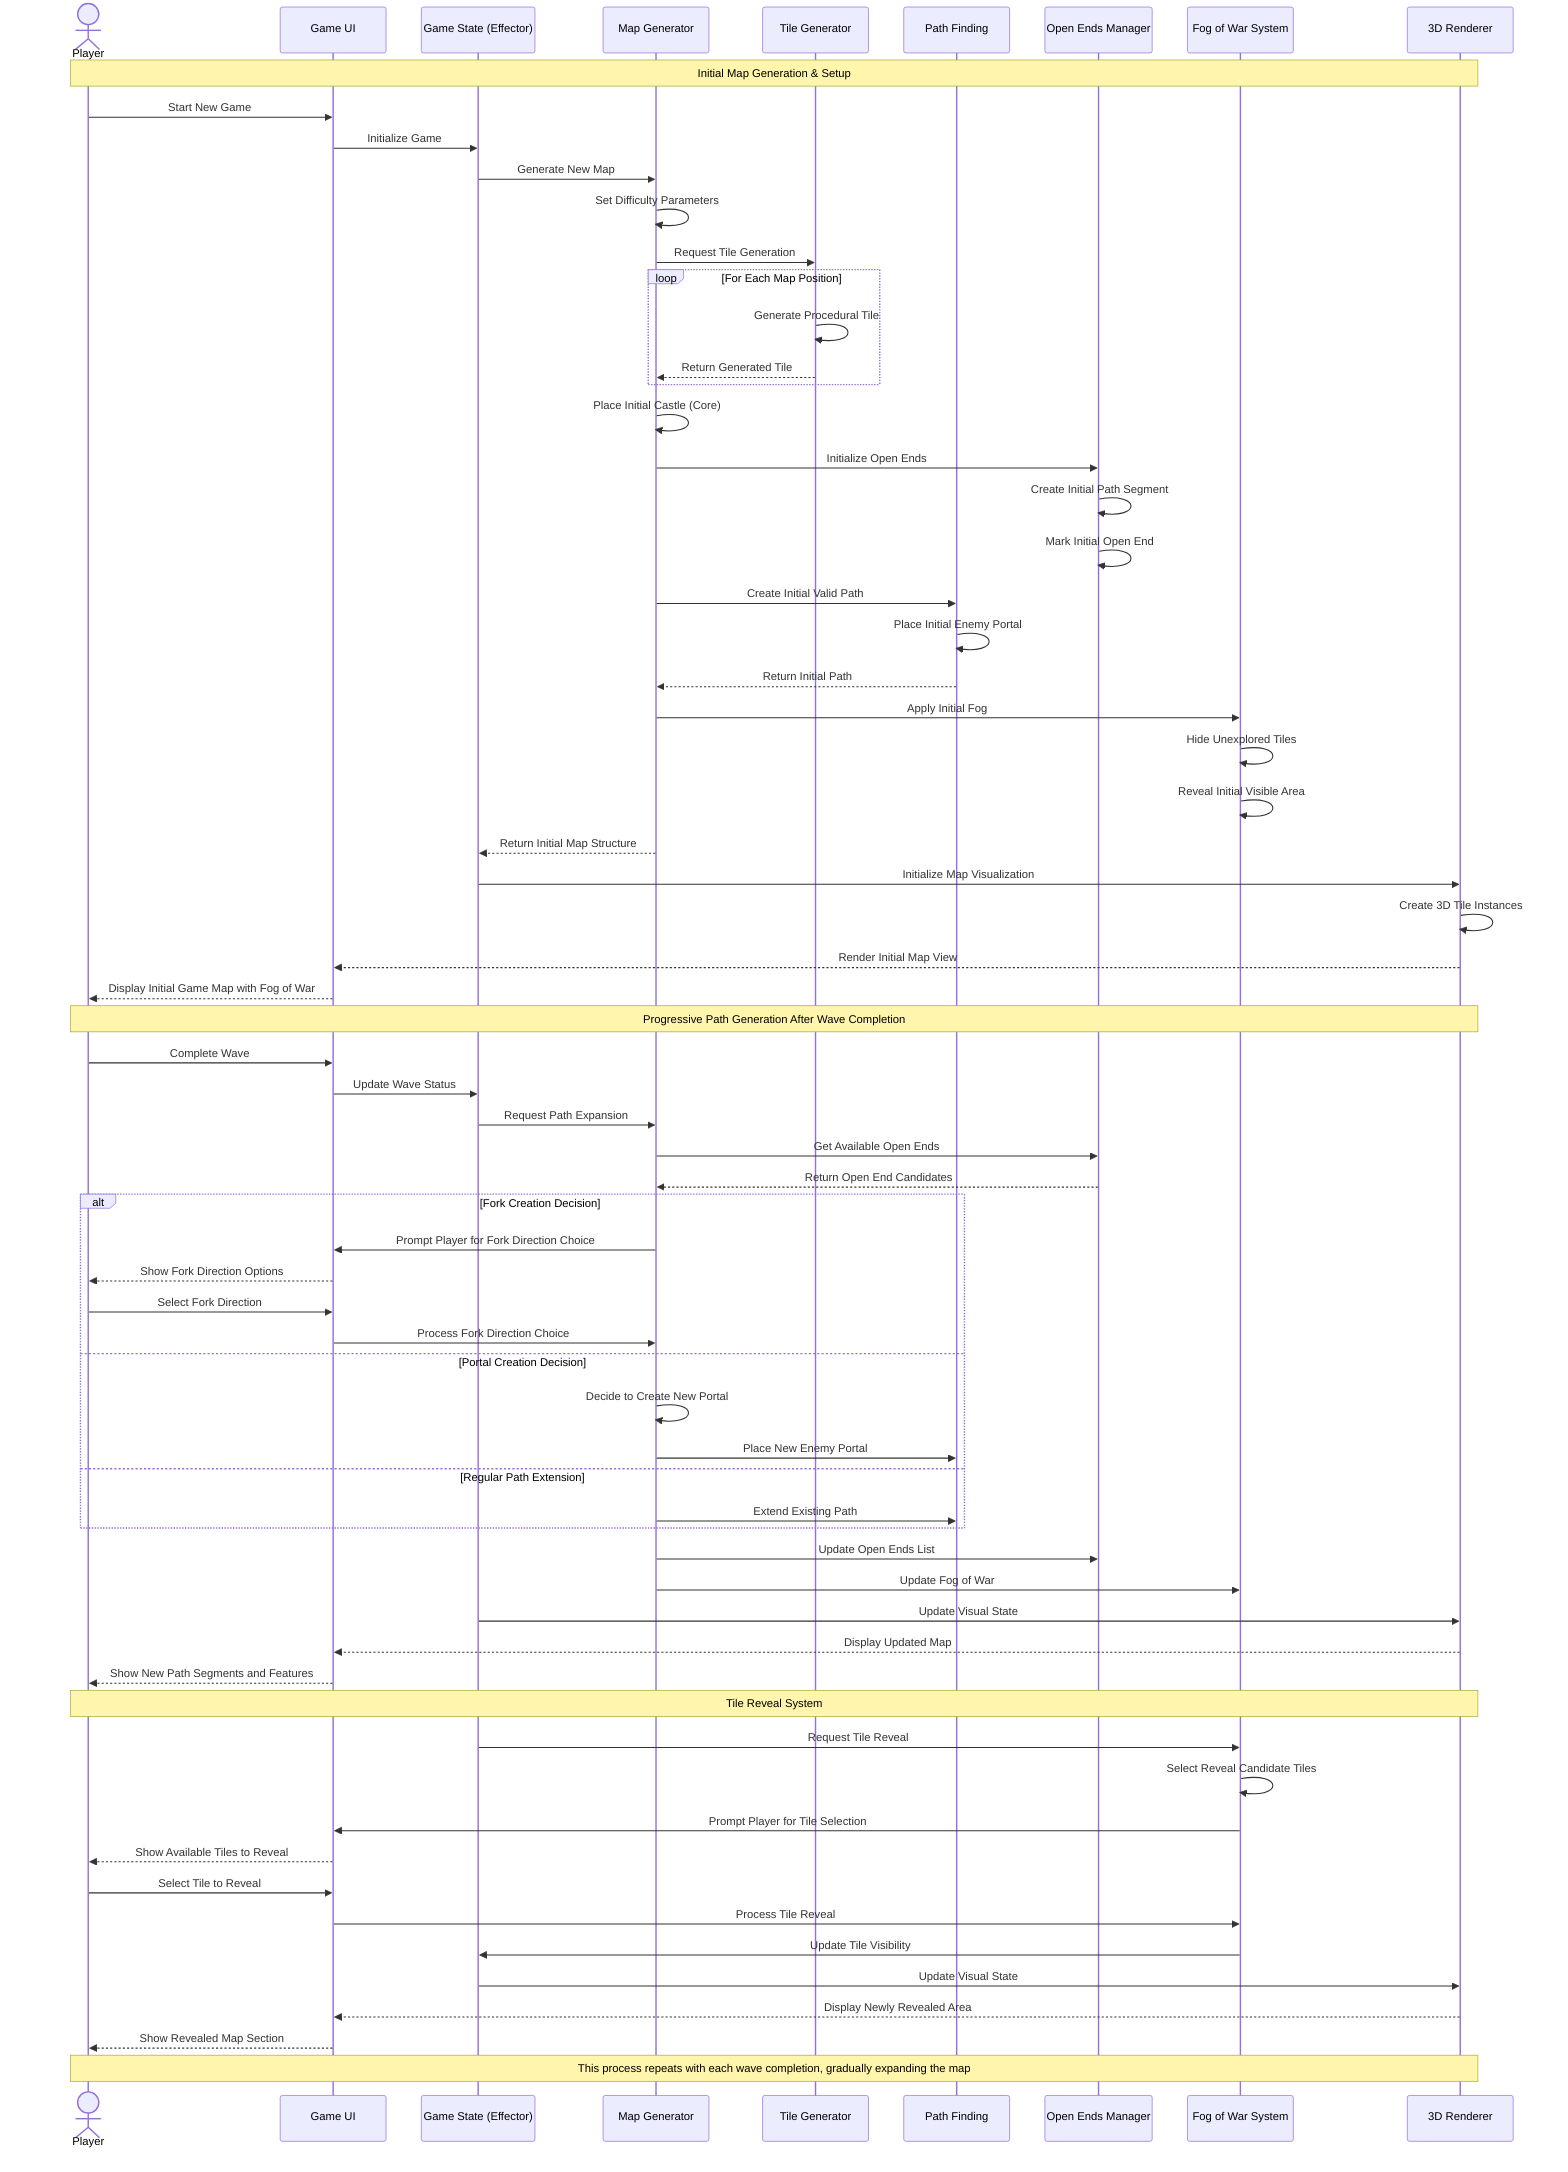 sequenceDiagram
  actor Player as Player
  participant GameUI as Game UI
  participant GameState as Game State (Effector)
  participant MapGenerator as Map Generator
  participant TileGenerator as Tile Generator
  participant PathFinder as Path Finding
  participant OpenEnds as Open Ends Manager
  participant FogOfWar as Fog of War System
  participant Renderer as 3D Renderer

  Note over Player, Renderer: Initial Map Generation & Setup
  Player ->> GameUI: Start New Game
  GameUI ->> GameState: Initialize Game
  GameState ->> MapGenerator: Generate New Map
  MapGenerator ->> MapGenerator: Set Difficulty Parameters
  MapGenerator ->> TileGenerator: Request Tile Generation
  loop For Each Map Position
    TileGenerator ->> TileGenerator: Generate Procedural Tile
    TileGenerator -->> MapGenerator: Return Generated Tile
  end
  MapGenerator ->> MapGenerator: Place Initial Castle (Core)
  MapGenerator ->> OpenEnds: Initialize Open Ends
  OpenEnds ->> OpenEnds: Create Initial Path Segment
  OpenEnds ->> OpenEnds: Mark Initial Open End
  MapGenerator ->> PathFinder: Create Initial Valid Path
  PathFinder ->> PathFinder: Place Initial Enemy Portal
  PathFinder -->> MapGenerator: Return Initial Path
  MapGenerator ->> FogOfWar: Apply Initial Fog
  FogOfWar ->> FogOfWar: Hide Unexplored Tiles
  FogOfWar ->> FogOfWar: Reveal Initial Visible Area
  MapGenerator -->> GameState: Return Initial Map Structure
  GameState ->> Renderer: Initialize Map Visualization
  Renderer ->> Renderer: Create 3D Tile Instances
  Renderer -->> GameUI: Render Initial Map View
  GameUI -->> Player: Display Initial Game Map with Fog of War
  
  Note over Player, Renderer: Progressive Path Generation After Wave Completion
  Player ->> GameUI: Complete Wave
  GameUI ->> GameState: Update Wave Status
  GameState ->> MapGenerator: Request Path Expansion
  MapGenerator ->> OpenEnds: Get Available Open Ends
  OpenEnds -->> MapGenerator: Return Open End Candidates
  alt Fork Creation Decision
    MapGenerator ->> GameUI: Prompt Player for Fork Direction Choice
    GameUI -->> Player: Show Fork Direction Options
    Player ->> GameUI: Select Fork Direction
    GameUI ->> MapGenerator: Process Fork Direction Choice
  else Portal Creation Decision
    MapGenerator ->> MapGenerator: Decide to Create New Portal
    MapGenerator ->> PathFinder: Place New Enemy Portal
  else Regular Path Extension
    MapGenerator ->> PathFinder: Extend Existing Path
  end
  MapGenerator ->> OpenEnds: Update Open Ends List
  MapGenerator ->> FogOfWar: Update Fog of War
  GameState ->> Renderer: Update Visual State
  Renderer -->> GameUI: Display Updated Map
  GameUI -->> Player: Show New Path Segments and Features
  
  Note over Player, Renderer: Tile Reveal System
  GameState ->> FogOfWar: Request Tile Reveal
  FogOfWar ->> FogOfWar: Select Reveal Candidate Tiles
  FogOfWar ->> GameUI: Prompt Player for Tile Selection
  GameUI -->> Player: Show Available Tiles to Reveal
  Player ->> GameUI: Select Tile to Reveal
  GameUI ->> FogOfWar: Process Tile Reveal
  FogOfWar ->> GameState: Update Tile Visibility
  GameState ->> Renderer: Update Visual State
  Renderer -->> GameUI: Display Newly Revealed Area
  GameUI -->> Player: Show Revealed Map Section
  Note over Player, Renderer: This process repeats with each wave completion, gradually expanding the map